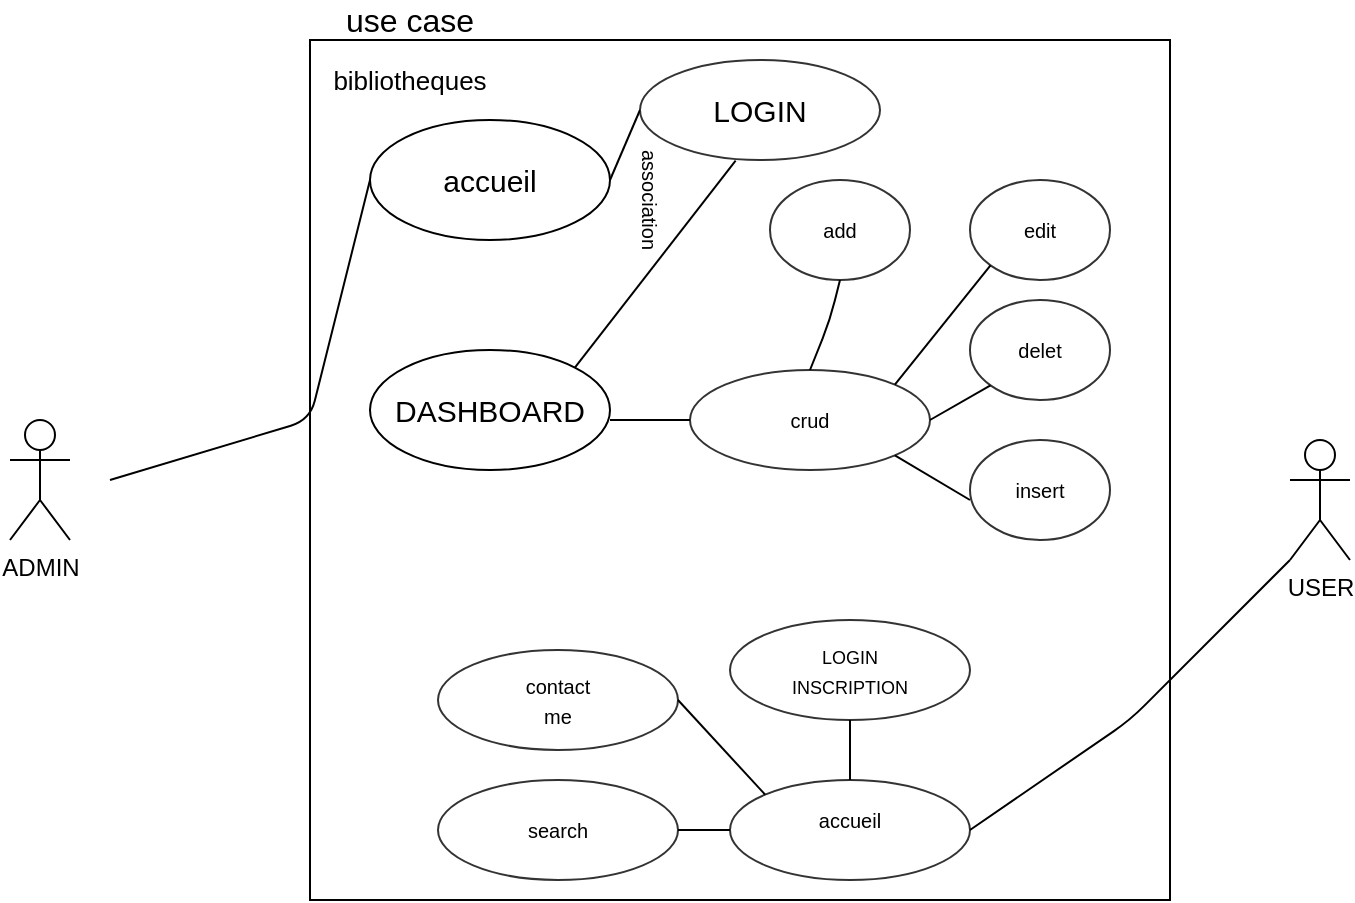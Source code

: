 <mxfile>
    <diagram id="hqHyfbYASweYQeoLGP-f" name="Page-1">
        <mxGraphModel dx="664" dy="552" grid="1" gridSize="10" guides="1" tooltips="1" connect="1" arrows="1" fold="1" page="1" pageScale="1" pageWidth="827" pageHeight="1169" math="0" shadow="0">
            <root>
                <mxCell id="0"/>
                <mxCell id="1" parent="0"/>
                <mxCell id="2" value="ADMIN" style="shape=umlActor;verticalLabelPosition=bottom;verticalAlign=top;html=1;outlineConnect=0;" parent="1" vertex="1">
                    <mxGeometry x="80" y="290" width="30" height="60" as="geometry"/>
                </mxCell>
                <mxCell id="3" value="USER" style="shape=umlActor;verticalLabelPosition=bottom;verticalAlign=top;html=1;outlineConnect=0;" parent="1" vertex="1">
                    <mxGeometry x="720" y="300" width="30" height="60" as="geometry"/>
                </mxCell>
                <mxCell id="4" value="" style="whiteSpace=wrap;html=1;aspect=fixed;" parent="1" vertex="1">
                    <mxGeometry x="230" y="100" width="430" height="430" as="geometry"/>
                </mxCell>
                <mxCell id="5" value="" style="ellipse;whiteSpace=wrap;html=1;" parent="1" vertex="1">
                    <mxGeometry x="260" y="140" width="120" height="60" as="geometry"/>
                </mxCell>
                <mxCell id="6" value="" style="ellipse;whiteSpace=wrap;html=1;" parent="1" vertex="1">
                    <mxGeometry x="260" y="255" width="120" height="60" as="geometry"/>
                </mxCell>
                <mxCell id="7" value="" style="ellipse;whiteSpace=wrap;html=1;opacity=80;" parent="1" vertex="1">
                    <mxGeometry x="440" y="470" width="120" height="50" as="geometry"/>
                </mxCell>
                <mxCell id="8" value="" style="endArrow=none;html=1;entryX=0;entryY=1;entryDx=0;entryDy=0;entryPerimeter=0;exitX=1;exitY=0.5;exitDx=0;exitDy=0;" parent="1" source="7" target="3" edge="1">
                    <mxGeometry width="50" height="50" relative="1" as="geometry">
                        <mxPoint x="320" y="380" as="sourcePoint"/>
                        <mxPoint x="370" y="330" as="targetPoint"/>
                        <Array as="points">
                            <mxPoint x="640" y="440"/>
                        </Array>
                    </mxGeometry>
                </mxCell>
                <mxCell id="9" value="" style="endArrow=none;html=1;entryX=0;entryY=0.5;entryDx=0;entryDy=0;" parent="1" target="5" edge="1">
                    <mxGeometry width="50" height="50" relative="1" as="geometry">
                        <mxPoint x="130" y="320" as="sourcePoint"/>
                        <mxPoint x="370" y="330" as="targetPoint"/>
                        <Array as="points">
                            <mxPoint x="230" y="290"/>
                        </Array>
                    </mxGeometry>
                </mxCell>
                <mxCell id="10" value="" style="endArrow=none;html=1;entryX=0;entryY=0.5;entryDx=0;entryDy=0;exitX=1;exitY=0.5;exitDx=0;exitDy=0;" parent="1" target="44" edge="1" source="5">
                    <mxGeometry width="50" height="50" relative="1" as="geometry">
                        <mxPoint x="320" y="250" as="sourcePoint"/>
                        <mxPoint x="370" y="330" as="targetPoint"/>
                    </mxGeometry>
                </mxCell>
                <mxCell id="11" value="&lt;font style=&quot;font-size: 15px&quot;&gt;accueil&lt;/font&gt;" style="text;html=1;strokeColor=none;fillColor=none;align=center;verticalAlign=middle;whiteSpace=wrap;rounded=0;" parent="1" vertex="1">
                    <mxGeometry x="300" y="160" width="40" height="20" as="geometry"/>
                </mxCell>
                <mxCell id="12" value="&lt;font style=&quot;font-size: 15px&quot;&gt;DASHBOARD&lt;/font&gt;" style="text;html=1;strokeColor=none;fillColor=none;align=center;verticalAlign=middle;whiteSpace=wrap;rounded=0;" vertex="1" parent="1">
                    <mxGeometry x="300" y="275" width="40" height="20" as="geometry"/>
                </mxCell>
                <mxCell id="13" value="&lt;font style=&quot;font-size: 10px&quot;&gt;accueil&lt;/font&gt;" style="text;html=1;strokeColor=none;fillColor=none;align=center;verticalAlign=middle;whiteSpace=wrap;rounded=0;" vertex="1" parent="1">
                    <mxGeometry x="480" y="480" width="40" height="20" as="geometry"/>
                </mxCell>
                <mxCell id="14" value="" style="ellipse;whiteSpace=wrap;html=1;opacity=80;" vertex="1" parent="1">
                    <mxGeometry x="440" y="390" width="120" height="50" as="geometry"/>
                </mxCell>
                <mxCell id="15" value="" style="endArrow=none;html=1;entryX=0.5;entryY=1;entryDx=0;entryDy=0;" edge="1" parent="1" target="14">
                    <mxGeometry width="50" height="50" relative="1" as="geometry">
                        <mxPoint x="500" y="470" as="sourcePoint"/>
                        <mxPoint x="550" y="420" as="targetPoint"/>
                    </mxGeometry>
                </mxCell>
                <mxCell id="16" value="&lt;font style=&quot;font-size: 9px&quot;&gt;LOGIN INSCRIPTION&lt;/font&gt;" style="text;html=1;strokeColor=none;fillColor=none;align=center;verticalAlign=middle;whiteSpace=wrap;rounded=0;" vertex="1" parent="1">
                    <mxGeometry x="480" y="405" width="40" height="20" as="geometry"/>
                </mxCell>
                <mxCell id="17" value="" style="ellipse;whiteSpace=wrap;html=1;opacity=80;" vertex="1" parent="1">
                    <mxGeometry x="420" y="265" width="120" height="50" as="geometry"/>
                </mxCell>
                <mxCell id="18" value="" style="endArrow=none;html=1;entryX=0;entryY=0.5;entryDx=0;entryDy=0;" edge="1" parent="1" target="17">
                    <mxGeometry width="50" height="50" relative="1" as="geometry">
                        <mxPoint x="380" y="290" as="sourcePoint"/>
                        <mxPoint x="430" y="240" as="targetPoint"/>
                    </mxGeometry>
                </mxCell>
                <mxCell id="20" value="&lt;font style=&quot;font-size: 10px&quot;&gt;association&lt;/font&gt;" style="text;html=1;strokeColor=none;fillColor=none;align=center;verticalAlign=middle;whiteSpace=wrap;rounded=0;rotation=90;" vertex="1" parent="1">
                    <mxGeometry x="380" y="170" width="40" height="20" as="geometry"/>
                </mxCell>
                <mxCell id="21" value="" style="ellipse;whiteSpace=wrap;html=1;opacity=80;" vertex="1" parent="1">
                    <mxGeometry x="294" y="470" width="120" height="50" as="geometry"/>
                </mxCell>
                <mxCell id="22" value="" style="endArrow=none;html=1;entryX=0;entryY=0.5;entryDx=0;entryDy=0;exitX=1;exitY=0.5;exitDx=0;exitDy=0;" edge="1" parent="1" source="21" target="7">
                    <mxGeometry width="50" height="50" relative="1" as="geometry">
                        <mxPoint x="400" y="330" as="sourcePoint"/>
                        <mxPoint x="450" y="280" as="targetPoint"/>
                    </mxGeometry>
                </mxCell>
                <mxCell id="23" value="&lt;span style=&quot;font-size: 10px&quot;&gt;search&lt;/span&gt;" style="text;html=1;strokeColor=none;fillColor=none;align=center;verticalAlign=middle;whiteSpace=wrap;rounded=0;" vertex="1" parent="1">
                    <mxGeometry x="334" y="485" width="40" height="20" as="geometry"/>
                </mxCell>
                <mxCell id="24" value="&lt;span style=&quot;font-size: 10px&quot;&gt;crud&lt;/span&gt;" style="text;html=1;strokeColor=none;fillColor=none;align=center;verticalAlign=middle;whiteSpace=wrap;rounded=0;" vertex="1" parent="1">
                    <mxGeometry x="460" y="280" width="40" height="20" as="geometry"/>
                </mxCell>
                <mxCell id="25" value="" style="ellipse;whiteSpace=wrap;html=1;opacity=80;" vertex="1" parent="1">
                    <mxGeometry x="460" y="170" width="70" height="50" as="geometry"/>
                </mxCell>
                <mxCell id="26" value="" style="ellipse;whiteSpace=wrap;html=1;opacity=80;" vertex="1" parent="1">
                    <mxGeometry x="560" y="170" width="70" height="50" as="geometry"/>
                </mxCell>
                <mxCell id="27" value="" style="ellipse;whiteSpace=wrap;html=1;opacity=80;" vertex="1" parent="1">
                    <mxGeometry x="560" y="230" width="70" height="50" as="geometry"/>
                </mxCell>
                <mxCell id="29" value="&lt;span style=&quot;font-size: 10px&quot;&gt;add&lt;/span&gt;" style="text;html=1;strokeColor=none;fillColor=none;align=center;verticalAlign=middle;whiteSpace=wrap;rounded=0;" vertex="1" parent="1">
                    <mxGeometry x="475" y="185" width="40" height="20" as="geometry"/>
                </mxCell>
                <mxCell id="30" value="&lt;span style=&quot;font-size: 10px&quot;&gt;edit&lt;/span&gt;" style="text;html=1;strokeColor=none;fillColor=none;align=center;verticalAlign=middle;whiteSpace=wrap;rounded=0;" vertex="1" parent="1">
                    <mxGeometry x="575" y="185" width="40" height="20" as="geometry"/>
                </mxCell>
                <mxCell id="31" value="&lt;span style=&quot;font-size: 10px&quot;&gt;delet&lt;/span&gt;" style="text;html=1;strokeColor=none;fillColor=none;align=center;verticalAlign=middle;whiteSpace=wrap;rounded=0;" vertex="1" parent="1">
                    <mxGeometry x="575" y="245" width="40" height="20" as="geometry"/>
                </mxCell>
                <mxCell id="33" value="" style="endArrow=none;html=1;entryX=0;entryY=1;entryDx=0;entryDy=0;exitX=1;exitY=0.5;exitDx=0;exitDy=0;" edge="1" parent="1" source="17" target="27">
                    <mxGeometry width="50" height="50" relative="1" as="geometry">
                        <mxPoint x="540" y="300" as="sourcePoint"/>
                        <mxPoint x="580" y="300" as="targetPoint"/>
                    </mxGeometry>
                </mxCell>
                <mxCell id="34" value="" style="endArrow=none;html=1;entryX=0;entryY=1;entryDx=0;entryDy=0;exitX=1;exitY=0;exitDx=0;exitDy=0;" edge="1" parent="1" source="17" target="26">
                    <mxGeometry width="50" height="50" relative="1" as="geometry">
                        <mxPoint x="510" y="240" as="sourcePoint"/>
                        <mxPoint x="550" y="240" as="targetPoint"/>
                    </mxGeometry>
                </mxCell>
                <mxCell id="35" value="" style="endArrow=none;html=1;entryX=0.5;entryY=0;entryDx=0;entryDy=0;exitX=0.5;exitY=1;exitDx=0;exitDy=0;" edge="1" parent="1" source="25" target="17">
                    <mxGeometry width="50" height="50" relative="1" as="geometry">
                        <mxPoint x="410" y="320" as="sourcePoint"/>
                        <mxPoint x="450" y="320" as="targetPoint"/>
                        <Array as="points">
                            <mxPoint x="490" y="240"/>
                        </Array>
                    </mxGeometry>
                </mxCell>
                <mxCell id="36" value="" style="ellipse;whiteSpace=wrap;html=1;opacity=80;" vertex="1" parent="1">
                    <mxGeometry x="294" y="405" width="120" height="50" as="geometry"/>
                </mxCell>
                <mxCell id="37" value="&lt;span style=&quot;font-size: 10px&quot;&gt;contact me&lt;/span&gt;" style="text;html=1;strokeColor=none;fillColor=none;align=center;verticalAlign=middle;whiteSpace=wrap;rounded=0;" vertex="1" parent="1">
                    <mxGeometry x="334" y="420" width="40" height="20" as="geometry"/>
                </mxCell>
                <mxCell id="38" value="" style="endArrow=none;html=1;entryX=0;entryY=0;entryDx=0;entryDy=0;" edge="1" parent="1" target="7">
                    <mxGeometry width="50" height="50" relative="1" as="geometry">
                        <mxPoint x="414" y="430" as="sourcePoint"/>
                        <mxPoint x="464" y="380" as="targetPoint"/>
                    </mxGeometry>
                </mxCell>
                <mxCell id="39" value="" style="ellipse;whiteSpace=wrap;html=1;opacity=80;" vertex="1" parent="1">
                    <mxGeometry x="560" y="300" width="70" height="50" as="geometry"/>
                </mxCell>
                <mxCell id="40" value="&lt;span style=&quot;font-size: 10px&quot;&gt;insert&lt;/span&gt;" style="text;html=1;strokeColor=none;fillColor=none;align=center;verticalAlign=middle;whiteSpace=wrap;rounded=0;" vertex="1" parent="1">
                    <mxGeometry x="575" y="315" width="40" height="20" as="geometry"/>
                </mxCell>
                <mxCell id="41" value="" style="endArrow=none;html=1;exitX=1;exitY=1;exitDx=0;exitDy=0;" edge="1" parent="1" source="17">
                    <mxGeometry width="50" height="50" relative="1" as="geometry">
                        <mxPoint x="510" y="380" as="sourcePoint"/>
                        <mxPoint x="560" y="330" as="targetPoint"/>
                    </mxGeometry>
                </mxCell>
                <mxCell id="42" value="&lt;font style=&quot;font-size: 13px&quot;&gt;bibliotheques&lt;/font&gt;" style="text;html=1;strokeColor=none;fillColor=none;align=center;verticalAlign=middle;whiteSpace=wrap;rounded=0;" vertex="1" parent="1">
                    <mxGeometry x="260" y="110" width="40" height="20" as="geometry"/>
                </mxCell>
                <mxCell id="44" value="" style="ellipse;whiteSpace=wrap;html=1;opacity=80;" vertex="1" parent="1">
                    <mxGeometry x="395" y="110" width="120" height="50" as="geometry"/>
                </mxCell>
                <mxCell id="45" value="&lt;font style=&quot;font-size: 15px&quot;&gt;LOGIN&lt;/font&gt;" style="text;html=1;strokeColor=none;fillColor=none;align=center;verticalAlign=middle;whiteSpace=wrap;rounded=0;" vertex="1" parent="1">
                    <mxGeometry x="435" y="125" width="40" height="20" as="geometry"/>
                </mxCell>
                <mxCell id="46" value="" style="endArrow=none;html=1;entryX=0;entryY=1;entryDx=0;entryDy=0;exitX=1;exitY=0;exitDx=0;exitDy=0;" edge="1" parent="1" source="6">
                    <mxGeometry width="50" height="50" relative="1" as="geometry">
                        <mxPoint x="394.996" y="220.002" as="sourcePoint"/>
                        <mxPoint x="442.821" y="160.358" as="targetPoint"/>
                    </mxGeometry>
                </mxCell>
                <mxCell id="47" value="&lt;font style=&quot;font-size: 16px&quot;&gt;use case&lt;/font&gt;" style="text;html=1;strokeColor=none;fillColor=none;align=center;verticalAlign=middle;whiteSpace=wrap;rounded=0;" vertex="1" parent="1">
                    <mxGeometry x="237" y="80" width="86" height="20" as="geometry"/>
                </mxCell>
            </root>
        </mxGraphModel>
    </diagram>
</mxfile>